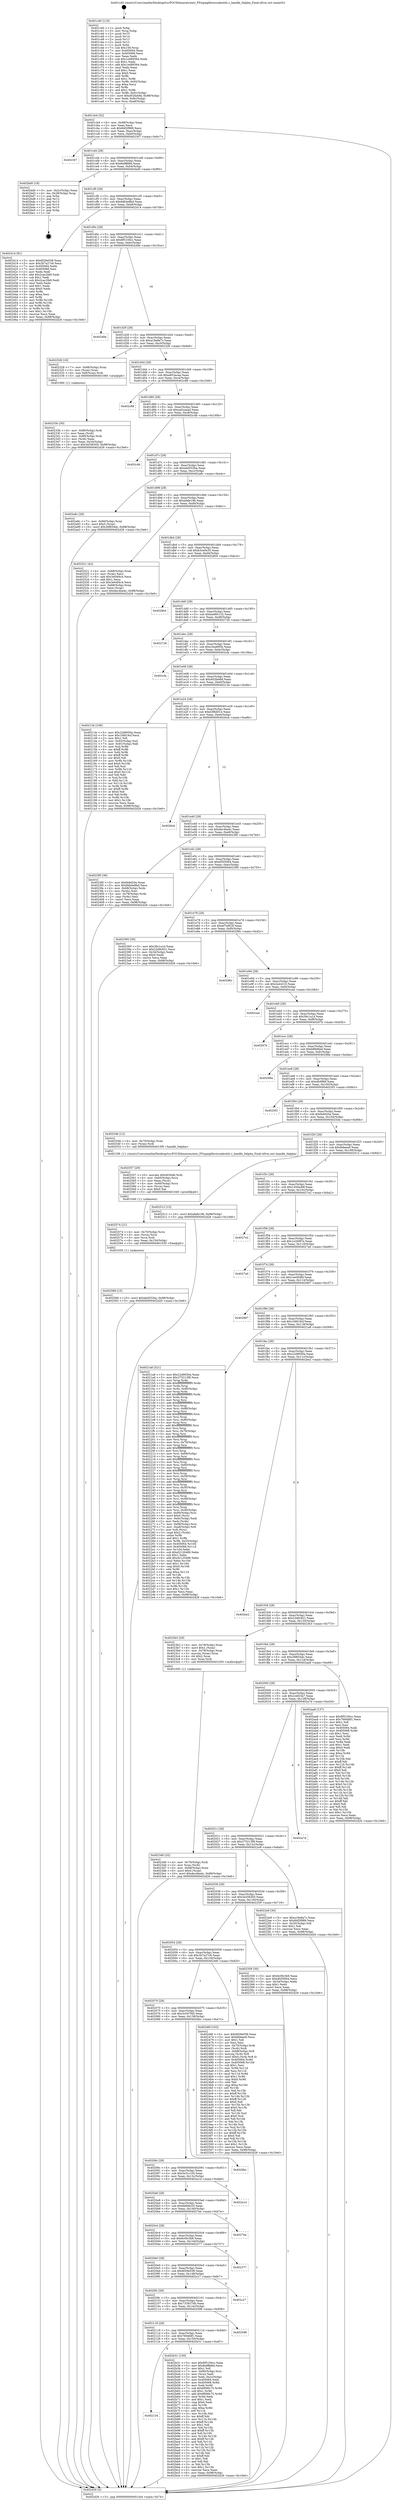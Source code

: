 digraph "0x401c40" {
  label = "0x401c40 (/mnt/c/Users/mathe/Desktop/tcc/POCII/binaries/extr_FFmpeglibswscaleutils.c_handle_0alpha_Final-ollvm.out::main(0))"
  labelloc = "t"
  node[shape=record]

  Entry [label="",width=0.3,height=0.3,shape=circle,fillcolor=black,style=filled]
  "0x401cb4" [label="{
     0x401cb4 [32]\l
     | [instrs]\l
     &nbsp;&nbsp;0x401cb4 \<+6\>: mov -0x98(%rbp),%eax\l
     &nbsp;&nbsp;0x401cba \<+2\>: mov %eax,%ecx\l
     &nbsp;&nbsp;0x401cbc \<+6\>: sub $0x84f2f989,%ecx\l
     &nbsp;&nbsp;0x401cc2 \<+6\>: mov %eax,-0xac(%rbp)\l
     &nbsp;&nbsp;0x401cc8 \<+6\>: mov %ecx,-0xb0(%rbp)\l
     &nbsp;&nbsp;0x401cce \<+6\>: je 0000000000402307 \<main+0x6c7\>\l
  }"]
  "0x402307" [label="{
     0x402307\l
  }", style=dashed]
  "0x401cd4" [label="{
     0x401cd4 [28]\l
     | [instrs]\l
     &nbsp;&nbsp;0x401cd4 \<+5\>: jmp 0000000000401cd9 \<main+0x99\>\l
     &nbsp;&nbsp;0x401cd9 \<+6\>: mov -0xac(%rbp),%eax\l
     &nbsp;&nbsp;0x401cdf \<+5\>: sub $0x8a9ffd8d,%eax\l
     &nbsp;&nbsp;0x401ce4 \<+6\>: mov %eax,-0xb4(%rbp)\l
     &nbsp;&nbsp;0x401cea \<+6\>: je 0000000000402bd0 \<main+0xf90\>\l
  }"]
  Exit [label="",width=0.3,height=0.3,shape=circle,fillcolor=black,style=filled,peripheries=2]
  "0x402bd0" [label="{
     0x402bd0 [18]\l
     | [instrs]\l
     &nbsp;&nbsp;0x402bd0 \<+3\>: mov -0x2c(%rbp),%eax\l
     &nbsp;&nbsp;0x402bd3 \<+4\>: lea -0x28(%rbp),%rsp\l
     &nbsp;&nbsp;0x402bd7 \<+1\>: pop %rbx\l
     &nbsp;&nbsp;0x402bd8 \<+2\>: pop %r12\l
     &nbsp;&nbsp;0x402bda \<+2\>: pop %r13\l
     &nbsp;&nbsp;0x402bdc \<+2\>: pop %r14\l
     &nbsp;&nbsp;0x402bde \<+2\>: pop %r15\l
     &nbsp;&nbsp;0x402be0 \<+1\>: pop %rbp\l
     &nbsp;&nbsp;0x402be1 \<+1\>: ret\l
  }"]
  "0x401cf0" [label="{
     0x401cf0 [28]\l
     | [instrs]\l
     &nbsp;&nbsp;0x401cf0 \<+5\>: jmp 0000000000401cf5 \<main+0xb5\>\l
     &nbsp;&nbsp;0x401cf5 \<+6\>: mov -0xac(%rbp),%eax\l
     &nbsp;&nbsp;0x401cfb \<+5\>: sub $0x8db4e8bd,%eax\l
     &nbsp;&nbsp;0x401d00 \<+6\>: mov %eax,-0xb8(%rbp)\l
     &nbsp;&nbsp;0x401d06 \<+6\>: je 0000000000402414 \<main+0x7d4\>\l
  }"]
  "0x402134" [label="{
     0x402134\l
  }", style=dashed]
  "0x402414" [label="{
     0x402414 [91]\l
     | [instrs]\l
     &nbsp;&nbsp;0x402414 \<+5\>: mov $0x6f29e038,%eax\l
     &nbsp;&nbsp;0x402419 \<+5\>: mov $0x3b7a27c6,%ecx\l
     &nbsp;&nbsp;0x40241e \<+7\>: mov 0x405064,%edx\l
     &nbsp;&nbsp;0x402425 \<+7\>: mov 0x405068,%esi\l
     &nbsp;&nbsp;0x40242c \<+2\>: mov %edx,%edi\l
     &nbsp;&nbsp;0x40242e \<+6\>: add $0x2cac2fe9,%edi\l
     &nbsp;&nbsp;0x402434 \<+3\>: sub $0x1,%edi\l
     &nbsp;&nbsp;0x402437 \<+6\>: sub $0x2cac2fe9,%edi\l
     &nbsp;&nbsp;0x40243d \<+3\>: imul %edi,%edx\l
     &nbsp;&nbsp;0x402440 \<+3\>: and $0x1,%edx\l
     &nbsp;&nbsp;0x402443 \<+3\>: cmp $0x0,%edx\l
     &nbsp;&nbsp;0x402446 \<+4\>: sete %r8b\l
     &nbsp;&nbsp;0x40244a \<+3\>: cmp $0xa,%esi\l
     &nbsp;&nbsp;0x40244d \<+4\>: setl %r9b\l
     &nbsp;&nbsp;0x402451 \<+3\>: mov %r8b,%r10b\l
     &nbsp;&nbsp;0x402454 \<+3\>: and %r9b,%r10b\l
     &nbsp;&nbsp;0x402457 \<+3\>: xor %r9b,%r8b\l
     &nbsp;&nbsp;0x40245a \<+3\>: or %r8b,%r10b\l
     &nbsp;&nbsp;0x40245d \<+4\>: test $0x1,%r10b\l
     &nbsp;&nbsp;0x402461 \<+3\>: cmovne %ecx,%eax\l
     &nbsp;&nbsp;0x402464 \<+6\>: mov %eax,-0x98(%rbp)\l
     &nbsp;&nbsp;0x40246a \<+5\>: jmp 0000000000402d26 \<main+0x10e6\>\l
  }"]
  "0x401d0c" [label="{
     0x401d0c [28]\l
     | [instrs]\l
     &nbsp;&nbsp;0x401d0c \<+5\>: jmp 0000000000401d11 \<main+0xd1\>\l
     &nbsp;&nbsp;0x401d11 \<+6\>: mov -0xac(%rbp),%eax\l
     &nbsp;&nbsp;0x401d17 \<+5\>: sub $0x8f5100cc,%eax\l
     &nbsp;&nbsp;0x401d1c \<+6\>: mov %eax,-0xbc(%rbp)\l
     &nbsp;&nbsp;0x401d22 \<+6\>: je 0000000000402d0e \<main+0x10ce\>\l
  }"]
  "0x402b31" [label="{
     0x402b31 [159]\l
     | [instrs]\l
     &nbsp;&nbsp;0x402b31 \<+5\>: mov $0x8f5100cc,%eax\l
     &nbsp;&nbsp;0x402b36 \<+5\>: mov $0x8a9ffd8d,%ecx\l
     &nbsp;&nbsp;0x402b3b \<+2\>: mov $0x1,%dl\l
     &nbsp;&nbsp;0x402b3d \<+7\>: mov -0x90(%rbp),%rsi\l
     &nbsp;&nbsp;0x402b44 \<+2\>: mov (%rsi),%edi\l
     &nbsp;&nbsp;0x402b46 \<+3\>: mov %edi,-0x2c(%rbp)\l
     &nbsp;&nbsp;0x402b49 \<+7\>: mov 0x405064,%edi\l
     &nbsp;&nbsp;0x402b50 \<+8\>: mov 0x405068,%r8d\l
     &nbsp;&nbsp;0x402b58 \<+3\>: mov %edi,%r9d\l
     &nbsp;&nbsp;0x402b5b \<+7\>: sub $0x6f06fc75,%r9d\l
     &nbsp;&nbsp;0x402b62 \<+4\>: sub $0x1,%r9d\l
     &nbsp;&nbsp;0x402b66 \<+7\>: add $0x6f06fc75,%r9d\l
     &nbsp;&nbsp;0x402b6d \<+4\>: imul %r9d,%edi\l
     &nbsp;&nbsp;0x402b71 \<+3\>: and $0x1,%edi\l
     &nbsp;&nbsp;0x402b74 \<+3\>: cmp $0x0,%edi\l
     &nbsp;&nbsp;0x402b77 \<+4\>: sete %r10b\l
     &nbsp;&nbsp;0x402b7b \<+4\>: cmp $0xa,%r8d\l
     &nbsp;&nbsp;0x402b7f \<+4\>: setl %r11b\l
     &nbsp;&nbsp;0x402b83 \<+3\>: mov %r10b,%bl\l
     &nbsp;&nbsp;0x402b86 \<+3\>: xor $0xff,%bl\l
     &nbsp;&nbsp;0x402b89 \<+3\>: mov %r11b,%r14b\l
     &nbsp;&nbsp;0x402b8c \<+4\>: xor $0xff,%r14b\l
     &nbsp;&nbsp;0x402b90 \<+3\>: xor $0x1,%dl\l
     &nbsp;&nbsp;0x402b93 \<+3\>: mov %bl,%r15b\l
     &nbsp;&nbsp;0x402b96 \<+4\>: and $0xff,%r15b\l
     &nbsp;&nbsp;0x402b9a \<+3\>: and %dl,%r10b\l
     &nbsp;&nbsp;0x402b9d \<+3\>: mov %r14b,%r12b\l
     &nbsp;&nbsp;0x402ba0 \<+4\>: and $0xff,%r12b\l
     &nbsp;&nbsp;0x402ba4 \<+3\>: and %dl,%r11b\l
     &nbsp;&nbsp;0x402ba7 \<+3\>: or %r10b,%r15b\l
     &nbsp;&nbsp;0x402baa \<+3\>: or %r11b,%r12b\l
     &nbsp;&nbsp;0x402bad \<+3\>: xor %r12b,%r15b\l
     &nbsp;&nbsp;0x402bb0 \<+3\>: or %r14b,%bl\l
     &nbsp;&nbsp;0x402bb3 \<+3\>: xor $0xff,%bl\l
     &nbsp;&nbsp;0x402bb6 \<+3\>: or $0x1,%dl\l
     &nbsp;&nbsp;0x402bb9 \<+2\>: and %dl,%bl\l
     &nbsp;&nbsp;0x402bbb \<+3\>: or %bl,%r15b\l
     &nbsp;&nbsp;0x402bbe \<+4\>: test $0x1,%r15b\l
     &nbsp;&nbsp;0x402bc2 \<+3\>: cmovne %ecx,%eax\l
     &nbsp;&nbsp;0x402bc5 \<+6\>: mov %eax,-0x98(%rbp)\l
     &nbsp;&nbsp;0x402bcb \<+5\>: jmp 0000000000402d26 \<main+0x10e6\>\l
  }"]
  "0x402d0e" [label="{
     0x402d0e\l
  }", style=dashed]
  "0x401d28" [label="{
     0x401d28 [28]\l
     | [instrs]\l
     &nbsp;&nbsp;0x401d28 \<+5\>: jmp 0000000000401d2d \<main+0xed\>\l
     &nbsp;&nbsp;0x401d2d \<+6\>: mov -0xac(%rbp),%eax\l
     &nbsp;&nbsp;0x401d33 \<+5\>: sub $0xa18e8a7c,%eax\l
     &nbsp;&nbsp;0x401d38 \<+6\>: mov %eax,-0xc0(%rbp)\l
     &nbsp;&nbsp;0x401d3e \<+6\>: je 0000000000402328 \<main+0x6e8\>\l
  }"]
  "0x402118" [label="{
     0x402118 [28]\l
     | [instrs]\l
     &nbsp;&nbsp;0x402118 \<+5\>: jmp 000000000040211d \<main+0x4dd\>\l
     &nbsp;&nbsp;0x40211d \<+6\>: mov -0xac(%rbp),%eax\l
     &nbsp;&nbsp;0x402123 \<+5\>: sub $0x7694fdf1,%eax\l
     &nbsp;&nbsp;0x402128 \<+6\>: mov %eax,-0x150(%rbp)\l
     &nbsp;&nbsp;0x40212e \<+6\>: je 0000000000402b31 \<main+0xef1\>\l
  }"]
  "0x402328" [label="{
     0x402328 [19]\l
     | [instrs]\l
     &nbsp;&nbsp;0x402328 \<+7\>: mov -0x88(%rbp),%rax\l
     &nbsp;&nbsp;0x40232f \<+3\>: mov (%rax),%rax\l
     &nbsp;&nbsp;0x402332 \<+4\>: mov 0x8(%rax),%rdi\l
     &nbsp;&nbsp;0x402336 \<+5\>: call 0000000000401060 \<atoi@plt\>\l
     | [calls]\l
     &nbsp;&nbsp;0x401060 \{1\} (unknown)\l
  }"]
  "0x401d44" [label="{
     0x401d44 [28]\l
     | [instrs]\l
     &nbsp;&nbsp;0x401d44 \<+5\>: jmp 0000000000401d49 \<main+0x109\>\l
     &nbsp;&nbsp;0x401d49 \<+6\>: mov -0xac(%rbp),%eax\l
     &nbsp;&nbsp;0x401d4f \<+5\>: sub $0xa853acaa,%eax\l
     &nbsp;&nbsp;0x401d54 \<+6\>: mov %eax,-0xc4(%rbp)\l
     &nbsp;&nbsp;0x401d5a \<+6\>: je 0000000000402c88 \<main+0x1048\>\l
  }"]
  "0x402598" [label="{
     0x402598\l
  }", style=dashed]
  "0x402c88" [label="{
     0x402c88\l
  }", style=dashed]
  "0x401d60" [label="{
     0x401d60 [28]\l
     | [instrs]\l
     &nbsp;&nbsp;0x401d60 \<+5\>: jmp 0000000000401d65 \<main+0x125\>\l
     &nbsp;&nbsp;0x401d65 \<+6\>: mov -0xac(%rbp),%eax\l
     &nbsp;&nbsp;0x401d6b \<+5\>: sub $0xaa5caaad,%eax\l
     &nbsp;&nbsp;0x401d70 \<+6\>: mov %eax,-0xc8(%rbp)\l
     &nbsp;&nbsp;0x401d76 \<+6\>: je 0000000000402c4b \<main+0x100b\>\l
  }"]
  "0x4020fc" [label="{
     0x4020fc [28]\l
     | [instrs]\l
     &nbsp;&nbsp;0x4020fc \<+5\>: jmp 0000000000402101 \<main+0x4c1\>\l
     &nbsp;&nbsp;0x402101 \<+6\>: mov -0xac(%rbp),%eax\l
     &nbsp;&nbsp;0x402107 \<+5\>: sub $0x733837db,%eax\l
     &nbsp;&nbsp;0x40210c \<+6\>: mov %eax,-0x14c(%rbp)\l
     &nbsp;&nbsp;0x402112 \<+6\>: je 0000000000402598 \<main+0x958\>\l
  }"]
  "0x402c4b" [label="{
     0x402c4b\l
  }", style=dashed]
  "0x401d7c" [label="{
     0x401d7c [28]\l
     | [instrs]\l
     &nbsp;&nbsp;0x401d7c \<+5\>: jmp 0000000000401d81 \<main+0x141\>\l
     &nbsp;&nbsp;0x401d81 \<+6\>: mov -0xac(%rbp),%eax\l
     &nbsp;&nbsp;0x401d87 \<+5\>: sub $0xabd552ba,%eax\l
     &nbsp;&nbsp;0x401d8c \<+6\>: mov %eax,-0xcc(%rbp)\l
     &nbsp;&nbsp;0x401d92 \<+6\>: je 0000000000402a8c \<main+0xe4c\>\l
  }"]
  "0x402c27" [label="{
     0x402c27\l
  }", style=dashed]
  "0x402a8c" [label="{
     0x402a8c [28]\l
     | [instrs]\l
     &nbsp;&nbsp;0x402a8c \<+7\>: mov -0x90(%rbp),%rax\l
     &nbsp;&nbsp;0x402a93 \<+6\>: movl $0x0,(%rax)\l
     &nbsp;&nbsp;0x402a99 \<+10\>: movl $0x28f654dc,-0x98(%rbp)\l
     &nbsp;&nbsp;0x402aa3 \<+5\>: jmp 0000000000402d26 \<main+0x10e6\>\l
  }"]
  "0x401d98" [label="{
     0x401d98 [28]\l
     | [instrs]\l
     &nbsp;&nbsp;0x401d98 \<+5\>: jmp 0000000000401d9d \<main+0x15d\>\l
     &nbsp;&nbsp;0x401d9d \<+6\>: mov -0xac(%rbp),%eax\l
     &nbsp;&nbsp;0x401da3 \<+5\>: sub $0xafafe196,%eax\l
     &nbsp;&nbsp;0x401da8 \<+6\>: mov %eax,-0xd0(%rbp)\l
     &nbsp;&nbsp;0x401dae \<+6\>: je 0000000000402521 \<main+0x8e1\>\l
  }"]
  "0x4020e0" [label="{
     0x4020e0 [28]\l
     | [instrs]\l
     &nbsp;&nbsp;0x4020e0 \<+5\>: jmp 00000000004020e5 \<main+0x4a5\>\l
     &nbsp;&nbsp;0x4020e5 \<+6\>: mov -0xac(%rbp),%eax\l
     &nbsp;&nbsp;0x4020eb \<+5\>: sub $0x6f29e038,%eax\l
     &nbsp;&nbsp;0x4020f0 \<+6\>: mov %eax,-0x148(%rbp)\l
     &nbsp;&nbsp;0x4020f6 \<+6\>: je 0000000000402c27 \<main+0xfe7\>\l
  }"]
  "0x402521" [label="{
     0x402521 [42]\l
     | [instrs]\l
     &nbsp;&nbsp;0x402521 \<+4\>: mov -0x68(%rbp),%rax\l
     &nbsp;&nbsp;0x402525 \<+2\>: mov (%rax),%ecx\l
     &nbsp;&nbsp;0x402527 \<+6\>: add $0x3e04f4c4,%ecx\l
     &nbsp;&nbsp;0x40252d \<+3\>: add $0x1,%ecx\l
     &nbsp;&nbsp;0x402530 \<+6\>: sub $0x3e04f4c4,%ecx\l
     &nbsp;&nbsp;0x402536 \<+4\>: mov -0x68(%rbp),%rax\l
     &nbsp;&nbsp;0x40253a \<+2\>: mov %ecx,(%rax)\l
     &nbsp;&nbsp;0x40253c \<+10\>: movl $0xdec4ba4c,-0x98(%rbp)\l
     &nbsp;&nbsp;0x402546 \<+5\>: jmp 0000000000402d26 \<main+0x10e6\>\l
  }"]
  "0x401db4" [label="{
     0x401db4 [28]\l
     | [instrs]\l
     &nbsp;&nbsp;0x401db4 \<+5\>: jmp 0000000000401db9 \<main+0x179\>\l
     &nbsp;&nbsp;0x401db9 \<+6\>: mov -0xac(%rbp),%eax\l
     &nbsp;&nbsp;0x401dbf \<+5\>: sub $0xb3ce0e35,%eax\l
     &nbsp;&nbsp;0x401dc4 \<+6\>: mov %eax,-0xd4(%rbp)\l
     &nbsp;&nbsp;0x401dca \<+6\>: je 0000000000402804 \<main+0xbc4\>\l
  }"]
  "0x402377" [label="{
     0x402377\l
  }", style=dashed]
  "0x402804" [label="{
     0x402804\l
  }", style=dashed]
  "0x401dd0" [label="{
     0x401dd0 [28]\l
     | [instrs]\l
     &nbsp;&nbsp;0x401dd0 \<+5\>: jmp 0000000000401dd5 \<main+0x195\>\l
     &nbsp;&nbsp;0x401dd5 \<+6\>: mov -0xac(%rbp),%eax\l
     &nbsp;&nbsp;0x401ddb \<+5\>: sub $0xba985132,%eax\l
     &nbsp;&nbsp;0x401de0 \<+6\>: mov %eax,-0xd8(%rbp)\l
     &nbsp;&nbsp;0x401de6 \<+6\>: je 0000000000402726 \<main+0xae6\>\l
  }"]
  "0x4020c4" [label="{
     0x4020c4 [28]\l
     | [instrs]\l
     &nbsp;&nbsp;0x4020c4 \<+5\>: jmp 00000000004020c9 \<main+0x489\>\l
     &nbsp;&nbsp;0x4020c9 \<+6\>: mov -0xac(%rbp),%eax\l
     &nbsp;&nbsp;0x4020cf \<+5\>: sub $0x6c0fc3b9,%eax\l
     &nbsp;&nbsp;0x4020d4 \<+6\>: mov %eax,-0x144(%rbp)\l
     &nbsp;&nbsp;0x4020da \<+6\>: je 0000000000402377 \<main+0x737\>\l
  }"]
  "0x402726" [label="{
     0x402726\l
  }", style=dashed]
  "0x401dec" [label="{
     0x401dec [28]\l
     | [instrs]\l
     &nbsp;&nbsp;0x401dec \<+5\>: jmp 0000000000401df1 \<main+0x1b1\>\l
     &nbsp;&nbsp;0x401df1 \<+6\>: mov -0xac(%rbp),%eax\l
     &nbsp;&nbsp;0x401df7 \<+5\>: sub $0xc5ea895b,%eax\l
     &nbsp;&nbsp;0x401dfc \<+6\>: mov %eax,-0xdc(%rbp)\l
     &nbsp;&nbsp;0x401e02 \<+6\>: je 0000000000402cfa \<main+0x10ba\>\l
  }"]
  "0x4027be" [label="{
     0x4027be\l
  }", style=dashed]
  "0x402cfa" [label="{
     0x402cfa\l
  }", style=dashed]
  "0x401e08" [label="{
     0x401e08 [28]\l
     | [instrs]\l
     &nbsp;&nbsp;0x401e08 \<+5\>: jmp 0000000000401e0d \<main+0x1cd\>\l
     &nbsp;&nbsp;0x401e0d \<+6\>: mov -0xac(%rbp),%eax\l
     &nbsp;&nbsp;0x401e13 \<+5\>: sub $0xd02fa49d,%eax\l
     &nbsp;&nbsp;0x401e18 \<+6\>: mov %eax,-0xe0(%rbp)\l
     &nbsp;&nbsp;0x401e1e \<+6\>: je 000000000040213e \<main+0x4fe\>\l
  }"]
  "0x4020a8" [label="{
     0x4020a8 [28]\l
     | [instrs]\l
     &nbsp;&nbsp;0x4020a8 \<+5\>: jmp 00000000004020ad \<main+0x46d\>\l
     &nbsp;&nbsp;0x4020ad \<+6\>: mov -0xac(%rbp),%eax\l
     &nbsp;&nbsp;0x4020b3 \<+5\>: sub $0x6bfb8c25,%eax\l
     &nbsp;&nbsp;0x4020b8 \<+6\>: mov %eax,-0x140(%rbp)\l
     &nbsp;&nbsp;0x4020be \<+6\>: je 00000000004027be \<main+0xb7e\>\l
  }"]
  "0x40213e" [label="{
     0x40213e [106]\l
     | [instrs]\l
     &nbsp;&nbsp;0x40213e \<+5\>: mov $0x22d9050a,%eax\l
     &nbsp;&nbsp;0x402143 \<+5\>: mov $0x1f4819cf,%ecx\l
     &nbsp;&nbsp;0x402148 \<+2\>: mov $0x1,%dl\l
     &nbsp;&nbsp;0x40214a \<+7\>: mov -0x92(%rbp),%sil\l
     &nbsp;&nbsp;0x402151 \<+7\>: mov -0x91(%rbp),%dil\l
     &nbsp;&nbsp;0x402158 \<+3\>: mov %sil,%r8b\l
     &nbsp;&nbsp;0x40215b \<+4\>: xor $0xff,%r8b\l
     &nbsp;&nbsp;0x40215f \<+3\>: mov %dil,%r9b\l
     &nbsp;&nbsp;0x402162 \<+4\>: xor $0xff,%r9b\l
     &nbsp;&nbsp;0x402166 \<+3\>: xor $0x0,%dl\l
     &nbsp;&nbsp;0x402169 \<+3\>: mov %r8b,%r10b\l
     &nbsp;&nbsp;0x40216c \<+4\>: and $0x0,%r10b\l
     &nbsp;&nbsp;0x402170 \<+3\>: and %dl,%sil\l
     &nbsp;&nbsp;0x402173 \<+3\>: mov %r9b,%r11b\l
     &nbsp;&nbsp;0x402176 \<+4\>: and $0x0,%r11b\l
     &nbsp;&nbsp;0x40217a \<+3\>: and %dl,%dil\l
     &nbsp;&nbsp;0x40217d \<+3\>: or %sil,%r10b\l
     &nbsp;&nbsp;0x402180 \<+3\>: or %dil,%r11b\l
     &nbsp;&nbsp;0x402183 \<+3\>: xor %r11b,%r10b\l
     &nbsp;&nbsp;0x402186 \<+3\>: or %r9b,%r8b\l
     &nbsp;&nbsp;0x402189 \<+4\>: xor $0xff,%r8b\l
     &nbsp;&nbsp;0x40218d \<+3\>: or $0x0,%dl\l
     &nbsp;&nbsp;0x402190 \<+3\>: and %dl,%r8b\l
     &nbsp;&nbsp;0x402193 \<+3\>: or %r8b,%r10b\l
     &nbsp;&nbsp;0x402196 \<+4\>: test $0x1,%r10b\l
     &nbsp;&nbsp;0x40219a \<+3\>: cmovne %ecx,%eax\l
     &nbsp;&nbsp;0x40219d \<+6\>: mov %eax,-0x98(%rbp)\l
     &nbsp;&nbsp;0x4021a3 \<+5\>: jmp 0000000000402d26 \<main+0x10e6\>\l
  }"]
  "0x401e24" [label="{
     0x401e24 [28]\l
     | [instrs]\l
     &nbsp;&nbsp;0x401e24 \<+5\>: jmp 0000000000401e29 \<main+0x1e9\>\l
     &nbsp;&nbsp;0x401e29 \<+6\>: mov -0xac(%rbp),%eax\l
     &nbsp;&nbsp;0x401e2f \<+5\>: sub $0xd3fbd014,%eax\l
     &nbsp;&nbsp;0x401e34 \<+6\>: mov %eax,-0xe4(%rbp)\l
     &nbsp;&nbsp;0x401e3a \<+6\>: je 00000000004026cb \<main+0xa8b\>\l
  }"]
  "0x402d26" [label="{
     0x402d26 [5]\l
     | [instrs]\l
     &nbsp;&nbsp;0x402d26 \<+5\>: jmp 0000000000401cb4 \<main+0x74\>\l
  }"]
  "0x401c40" [label="{
     0x401c40 [116]\l
     | [instrs]\l
     &nbsp;&nbsp;0x401c40 \<+1\>: push %rbp\l
     &nbsp;&nbsp;0x401c41 \<+3\>: mov %rsp,%rbp\l
     &nbsp;&nbsp;0x401c44 \<+2\>: push %r15\l
     &nbsp;&nbsp;0x401c46 \<+2\>: push %r14\l
     &nbsp;&nbsp;0x401c48 \<+2\>: push %r13\l
     &nbsp;&nbsp;0x401c4a \<+2\>: push %r12\l
     &nbsp;&nbsp;0x401c4c \<+1\>: push %rbx\l
     &nbsp;&nbsp;0x401c4d \<+7\>: sub $0x158,%rsp\l
     &nbsp;&nbsp;0x401c54 \<+7\>: mov 0x405064,%eax\l
     &nbsp;&nbsp;0x401c5b \<+7\>: mov 0x405068,%ecx\l
     &nbsp;&nbsp;0x401c62 \<+2\>: mov %eax,%edx\l
     &nbsp;&nbsp;0x401c64 \<+6\>: sub $0x1e489364,%edx\l
     &nbsp;&nbsp;0x401c6a \<+3\>: sub $0x1,%edx\l
     &nbsp;&nbsp;0x401c6d \<+6\>: add $0x1e489364,%edx\l
     &nbsp;&nbsp;0x401c73 \<+3\>: imul %edx,%eax\l
     &nbsp;&nbsp;0x401c76 \<+3\>: and $0x1,%eax\l
     &nbsp;&nbsp;0x401c79 \<+3\>: cmp $0x0,%eax\l
     &nbsp;&nbsp;0x401c7c \<+4\>: sete %r8b\l
     &nbsp;&nbsp;0x401c80 \<+4\>: and $0x1,%r8b\l
     &nbsp;&nbsp;0x401c84 \<+7\>: mov %r8b,-0x92(%rbp)\l
     &nbsp;&nbsp;0x401c8b \<+3\>: cmp $0xa,%ecx\l
     &nbsp;&nbsp;0x401c8e \<+4\>: setl %r8b\l
     &nbsp;&nbsp;0x401c92 \<+4\>: and $0x1,%r8b\l
     &nbsp;&nbsp;0x401c96 \<+7\>: mov %r8b,-0x91(%rbp)\l
     &nbsp;&nbsp;0x401c9d \<+10\>: movl $0xd02fa49d,-0x98(%rbp)\l
     &nbsp;&nbsp;0x401ca7 \<+6\>: mov %edi,-0x9c(%rbp)\l
     &nbsp;&nbsp;0x401cad \<+7\>: mov %rsi,-0xa8(%rbp)\l
  }"]
  "0x402a1d" [label="{
     0x402a1d\l
  }", style=dashed]
  "0x4026cb" [label="{
     0x4026cb\l
  }", style=dashed]
  "0x401e40" [label="{
     0x401e40 [28]\l
     | [instrs]\l
     &nbsp;&nbsp;0x401e40 \<+5\>: jmp 0000000000401e45 \<main+0x205\>\l
     &nbsp;&nbsp;0x401e45 \<+6\>: mov -0xac(%rbp),%eax\l
     &nbsp;&nbsp;0x401e4b \<+5\>: sub $0xdec4ba4c,%eax\l
     &nbsp;&nbsp;0x401e50 \<+6\>: mov %eax,-0xe8(%rbp)\l
     &nbsp;&nbsp;0x401e56 \<+6\>: je 00000000004023f0 \<main+0x7b0\>\l
  }"]
  "0x40208c" [label="{
     0x40208c [28]\l
     | [instrs]\l
     &nbsp;&nbsp;0x40208c \<+5\>: jmp 0000000000402091 \<main+0x451\>\l
     &nbsp;&nbsp;0x402091 \<+6\>: mov -0xac(%rbp),%eax\l
     &nbsp;&nbsp;0x402097 \<+5\>: sub $0x5e31c1f4,%eax\l
     &nbsp;&nbsp;0x40209c \<+6\>: mov %eax,-0x13c(%rbp)\l
     &nbsp;&nbsp;0x4020a2 \<+6\>: je 0000000000402a1d \<main+0xddd\>\l
  }"]
  "0x4023f0" [label="{
     0x4023f0 [36]\l
     | [instrs]\l
     &nbsp;&nbsp;0x4023f0 \<+5\>: mov $0xfa9d20e,%eax\l
     &nbsp;&nbsp;0x4023f5 \<+5\>: mov $0x8db4e8bd,%ecx\l
     &nbsp;&nbsp;0x4023fa \<+4\>: mov -0x68(%rbp),%rdx\l
     &nbsp;&nbsp;0x4023fe \<+2\>: mov (%rdx),%esi\l
     &nbsp;&nbsp;0x402400 \<+4\>: mov -0x78(%rbp),%rdx\l
     &nbsp;&nbsp;0x402404 \<+2\>: cmp (%rdx),%esi\l
     &nbsp;&nbsp;0x402406 \<+3\>: cmovl %ecx,%eax\l
     &nbsp;&nbsp;0x402409 \<+6\>: mov %eax,-0x98(%rbp)\l
     &nbsp;&nbsp;0x40240f \<+5\>: jmp 0000000000402d26 \<main+0x10e6\>\l
  }"]
  "0x401e5c" [label="{
     0x401e5c [28]\l
     | [instrs]\l
     &nbsp;&nbsp;0x401e5c \<+5\>: jmp 0000000000401e61 \<main+0x221\>\l
     &nbsp;&nbsp;0x401e61 \<+6\>: mov -0xac(%rbp),%eax\l
     &nbsp;&nbsp;0x401e67 \<+5\>: sub $0xdf2f3064,%eax\l
     &nbsp;&nbsp;0x401e6c \<+6\>: mov %eax,-0xec(%rbp)\l
     &nbsp;&nbsp;0x401e72 \<+6\>: je 0000000000402395 \<main+0x755\>\l
  }"]
  "0x4026bc" [label="{
     0x4026bc\l
  }", style=dashed]
  "0x402395" [label="{
     0x402395 [30]\l
     | [instrs]\l
     &nbsp;&nbsp;0x402395 \<+5\>: mov $0x39c1a1d,%eax\l
     &nbsp;&nbsp;0x40239a \<+5\>: mov $0x22d9c921,%ecx\l
     &nbsp;&nbsp;0x40239f \<+3\>: mov -0x34(%rbp),%edx\l
     &nbsp;&nbsp;0x4023a2 \<+3\>: cmp $0x0,%edx\l
     &nbsp;&nbsp;0x4023a5 \<+3\>: cmove %ecx,%eax\l
     &nbsp;&nbsp;0x4023a8 \<+6\>: mov %eax,-0x98(%rbp)\l
     &nbsp;&nbsp;0x4023ae \<+5\>: jmp 0000000000402d26 \<main+0x10e6\>\l
  }"]
  "0x401e78" [label="{
     0x401e78 [28]\l
     | [instrs]\l
     &nbsp;&nbsp;0x401e78 \<+5\>: jmp 0000000000401e7d \<main+0x23d\>\l
     &nbsp;&nbsp;0x401e7d \<+6\>: mov -0xac(%rbp),%eax\l
     &nbsp;&nbsp;0x401e83 \<+5\>: sub $0xef7a9f18,%eax\l
     &nbsp;&nbsp;0x401e88 \<+6\>: mov %eax,-0xf0(%rbp)\l
     &nbsp;&nbsp;0x401e8e \<+6\>: je 000000000040296c \<main+0xd2c\>\l
  }"]
  "0x402589" [label="{
     0x402589 [15]\l
     | [instrs]\l
     &nbsp;&nbsp;0x402589 \<+10\>: movl $0xabd552ba,-0x98(%rbp)\l
     &nbsp;&nbsp;0x402593 \<+5\>: jmp 0000000000402d26 \<main+0x10e6\>\l
  }"]
  "0x40296c" [label="{
     0x40296c\l
  }", style=dashed]
  "0x401e94" [label="{
     0x401e94 [28]\l
     | [instrs]\l
     &nbsp;&nbsp;0x401e94 \<+5\>: jmp 0000000000401e99 \<main+0x259\>\l
     &nbsp;&nbsp;0x401e99 \<+6\>: mov -0xac(%rbp),%eax\l
     &nbsp;&nbsp;0x401e9f \<+5\>: sub $0x2e44310,%eax\l
     &nbsp;&nbsp;0x401ea4 \<+6\>: mov %eax,-0xf4(%rbp)\l
     &nbsp;&nbsp;0x401eaa \<+6\>: je 0000000000402cad \<main+0x106d\>\l
  }"]
  "0x402574" [label="{
     0x402574 [21]\l
     | [instrs]\l
     &nbsp;&nbsp;0x402574 \<+4\>: mov -0x70(%rbp),%rcx\l
     &nbsp;&nbsp;0x402578 \<+3\>: mov (%rcx),%rcx\l
     &nbsp;&nbsp;0x40257b \<+3\>: mov %rcx,%rdi\l
     &nbsp;&nbsp;0x40257e \<+6\>: mov %eax,-0x154(%rbp)\l
     &nbsp;&nbsp;0x402584 \<+5\>: call 0000000000401030 \<free@plt\>\l
     | [calls]\l
     &nbsp;&nbsp;0x401030 \{1\} (unknown)\l
  }"]
  "0x402cad" [label="{
     0x402cad\l
  }", style=dashed]
  "0x401eb0" [label="{
     0x401eb0 [28]\l
     | [instrs]\l
     &nbsp;&nbsp;0x401eb0 \<+5\>: jmp 0000000000401eb5 \<main+0x275\>\l
     &nbsp;&nbsp;0x401eb5 \<+6\>: mov -0xac(%rbp),%eax\l
     &nbsp;&nbsp;0x401ebb \<+5\>: sub $0x39c1a1d,%eax\l
     &nbsp;&nbsp;0x401ec0 \<+6\>: mov %eax,-0xf8(%rbp)\l
     &nbsp;&nbsp;0x401ec6 \<+6\>: je 000000000040297b \<main+0xd3b\>\l
  }"]
  "0x402557" [label="{
     0x402557 [29]\l
     | [instrs]\l
     &nbsp;&nbsp;0x402557 \<+10\>: movabs $0x4030d6,%rdi\l
     &nbsp;&nbsp;0x402561 \<+4\>: mov -0x60(%rbp),%rcx\l
     &nbsp;&nbsp;0x402565 \<+2\>: mov %eax,(%rcx)\l
     &nbsp;&nbsp;0x402567 \<+4\>: mov -0x60(%rbp),%rcx\l
     &nbsp;&nbsp;0x40256b \<+2\>: mov (%rcx),%esi\l
     &nbsp;&nbsp;0x40256d \<+2\>: mov $0x0,%al\l
     &nbsp;&nbsp;0x40256f \<+5\>: call 0000000000401040 \<printf@plt\>\l
     | [calls]\l
     &nbsp;&nbsp;0x401040 \{1\} (unknown)\l
  }"]
  "0x40297b" [label="{
     0x40297b\l
  }", style=dashed]
  "0x401ecc" [label="{
     0x401ecc [28]\l
     | [instrs]\l
     &nbsp;&nbsp;0x401ecc \<+5\>: jmp 0000000000401ed1 \<main+0x291\>\l
     &nbsp;&nbsp;0x401ed1 \<+6\>: mov -0xac(%rbp),%eax\l
     &nbsp;&nbsp;0x401ed7 \<+5\>: sub $0xb88d6ed,%eax\l
     &nbsp;&nbsp;0x401edc \<+6\>: mov %eax,-0xfc(%rbp)\l
     &nbsp;&nbsp;0x401ee2 \<+6\>: je 000000000040298a \<main+0xd4a\>\l
  }"]
  "0x402070" [label="{
     0x402070 [28]\l
     | [instrs]\l
     &nbsp;&nbsp;0x402070 \<+5\>: jmp 0000000000402075 \<main+0x435\>\l
     &nbsp;&nbsp;0x402075 \<+6\>: mov -0xac(%rbp),%eax\l
     &nbsp;&nbsp;0x40207b \<+5\>: sub $0x3c047f45,%eax\l
     &nbsp;&nbsp;0x402080 \<+6\>: mov %eax,-0x138(%rbp)\l
     &nbsp;&nbsp;0x402086 \<+6\>: je 00000000004026bc \<main+0xa7c\>\l
  }"]
  "0x40298a" [label="{
     0x40298a\l
  }", style=dashed]
  "0x401ee8" [label="{
     0x401ee8 [28]\l
     | [instrs]\l
     &nbsp;&nbsp;0x401ee8 \<+5\>: jmp 0000000000401eed \<main+0x2ad\>\l
     &nbsp;&nbsp;0x401eed \<+6\>: mov -0xac(%rbp),%eax\l
     &nbsp;&nbsp;0x401ef3 \<+5\>: sub $0xdfc6f68,%eax\l
     &nbsp;&nbsp;0x401ef8 \<+6\>: mov %eax,-0x100(%rbp)\l
     &nbsp;&nbsp;0x401efe \<+6\>: je 00000000004025f3 \<main+0x9b3\>\l
  }"]
  "0x40246f" [label="{
     0x40246f [163]\l
     | [instrs]\l
     &nbsp;&nbsp;0x40246f \<+5\>: mov $0x6f29e038,%eax\l
     &nbsp;&nbsp;0x402474 \<+5\>: mov $0xfddeee9,%ecx\l
     &nbsp;&nbsp;0x402479 \<+2\>: mov $0x1,%dl\l
     &nbsp;&nbsp;0x40247b \<+2\>: xor %esi,%esi\l
     &nbsp;&nbsp;0x40247d \<+4\>: mov -0x70(%rbp),%rdi\l
     &nbsp;&nbsp;0x402481 \<+3\>: mov (%rdi),%rdi\l
     &nbsp;&nbsp;0x402484 \<+4\>: mov -0x68(%rbp),%r8\l
     &nbsp;&nbsp;0x402488 \<+3\>: movslq (%r8),%r8\l
     &nbsp;&nbsp;0x40248b \<+8\>: movl $0x0,(%rdi,%r8,4)\l
     &nbsp;&nbsp;0x402493 \<+8\>: mov 0x405064,%r9d\l
     &nbsp;&nbsp;0x40249b \<+8\>: mov 0x405068,%r10d\l
     &nbsp;&nbsp;0x4024a3 \<+3\>: sub $0x1,%esi\l
     &nbsp;&nbsp;0x4024a6 \<+3\>: mov %r9d,%r11d\l
     &nbsp;&nbsp;0x4024a9 \<+3\>: add %esi,%r11d\l
     &nbsp;&nbsp;0x4024ac \<+4\>: imul %r11d,%r9d\l
     &nbsp;&nbsp;0x4024b0 \<+4\>: and $0x1,%r9d\l
     &nbsp;&nbsp;0x4024b4 \<+4\>: cmp $0x0,%r9d\l
     &nbsp;&nbsp;0x4024b8 \<+3\>: sete %bl\l
     &nbsp;&nbsp;0x4024bb \<+4\>: cmp $0xa,%r10d\l
     &nbsp;&nbsp;0x4024bf \<+4\>: setl %r14b\l
     &nbsp;&nbsp;0x4024c3 \<+3\>: mov %bl,%r15b\l
     &nbsp;&nbsp;0x4024c6 \<+4\>: xor $0xff,%r15b\l
     &nbsp;&nbsp;0x4024ca \<+3\>: mov %r14b,%r12b\l
     &nbsp;&nbsp;0x4024cd \<+4\>: xor $0xff,%r12b\l
     &nbsp;&nbsp;0x4024d1 \<+3\>: xor $0x0,%dl\l
     &nbsp;&nbsp;0x4024d4 \<+3\>: mov %r15b,%r13b\l
     &nbsp;&nbsp;0x4024d7 \<+4\>: and $0x0,%r13b\l
     &nbsp;&nbsp;0x4024db \<+2\>: and %dl,%bl\l
     &nbsp;&nbsp;0x4024dd \<+3\>: mov %r12b,%sil\l
     &nbsp;&nbsp;0x4024e0 \<+4\>: and $0x0,%sil\l
     &nbsp;&nbsp;0x4024e4 \<+3\>: and %dl,%r14b\l
     &nbsp;&nbsp;0x4024e7 \<+3\>: or %bl,%r13b\l
     &nbsp;&nbsp;0x4024ea \<+3\>: or %r14b,%sil\l
     &nbsp;&nbsp;0x4024ed \<+3\>: xor %sil,%r13b\l
     &nbsp;&nbsp;0x4024f0 \<+3\>: or %r12b,%r15b\l
     &nbsp;&nbsp;0x4024f3 \<+4\>: xor $0xff,%r15b\l
     &nbsp;&nbsp;0x4024f7 \<+3\>: or $0x0,%dl\l
     &nbsp;&nbsp;0x4024fa \<+3\>: and %dl,%r15b\l
     &nbsp;&nbsp;0x4024fd \<+3\>: or %r15b,%r13b\l
     &nbsp;&nbsp;0x402500 \<+4\>: test $0x1,%r13b\l
     &nbsp;&nbsp;0x402504 \<+3\>: cmovne %ecx,%eax\l
     &nbsp;&nbsp;0x402507 \<+6\>: mov %eax,-0x98(%rbp)\l
     &nbsp;&nbsp;0x40250d \<+5\>: jmp 0000000000402d26 \<main+0x10e6\>\l
  }"]
  "0x4025f3" [label="{
     0x4025f3\l
  }", style=dashed]
  "0x401f04" [label="{
     0x401f04 [28]\l
     | [instrs]\l
     &nbsp;&nbsp;0x401f04 \<+5\>: jmp 0000000000401f09 \<main+0x2c9\>\l
     &nbsp;&nbsp;0x401f09 \<+6\>: mov -0xac(%rbp),%eax\l
     &nbsp;&nbsp;0x401f0f \<+5\>: sub $0xfa9d20e,%eax\l
     &nbsp;&nbsp;0x401f14 \<+6\>: mov %eax,-0x104(%rbp)\l
     &nbsp;&nbsp;0x401f1a \<+6\>: je 000000000040254b \<main+0x90b\>\l
  }"]
  "0x4023d0" [label="{
     0x4023d0 [32]\l
     | [instrs]\l
     &nbsp;&nbsp;0x4023d0 \<+4\>: mov -0x70(%rbp),%rdi\l
     &nbsp;&nbsp;0x4023d4 \<+3\>: mov %rax,(%rdi)\l
     &nbsp;&nbsp;0x4023d7 \<+4\>: mov -0x68(%rbp),%rax\l
     &nbsp;&nbsp;0x4023db \<+6\>: movl $0x0,(%rax)\l
     &nbsp;&nbsp;0x4023e1 \<+10\>: movl $0xdec4ba4c,-0x98(%rbp)\l
     &nbsp;&nbsp;0x4023eb \<+5\>: jmp 0000000000402d26 \<main+0x10e6\>\l
  }"]
  "0x40254b" [label="{
     0x40254b [12]\l
     | [instrs]\l
     &nbsp;&nbsp;0x40254b \<+4\>: mov -0x70(%rbp),%rax\l
     &nbsp;&nbsp;0x40254f \<+3\>: mov (%rax),%rdi\l
     &nbsp;&nbsp;0x402552 \<+5\>: call 00000000004015f0 \<handle_0alpha\>\l
     | [calls]\l
     &nbsp;&nbsp;0x4015f0 \{1\} (/mnt/c/Users/mathe/Desktop/tcc/POCII/binaries/extr_FFmpeglibswscaleutils.c_handle_0alpha_Final-ollvm.out::handle_0alpha)\l
  }"]
  "0x401f20" [label="{
     0x401f20 [28]\l
     | [instrs]\l
     &nbsp;&nbsp;0x401f20 \<+5\>: jmp 0000000000401f25 \<main+0x2e5\>\l
     &nbsp;&nbsp;0x401f25 \<+6\>: mov -0xac(%rbp),%eax\l
     &nbsp;&nbsp;0x401f2b \<+5\>: sub $0xfddeee9,%eax\l
     &nbsp;&nbsp;0x401f30 \<+6\>: mov %eax,-0x108(%rbp)\l
     &nbsp;&nbsp;0x401f36 \<+6\>: je 0000000000402512 \<main+0x8d2\>\l
  }"]
  "0x402054" [label="{
     0x402054 [28]\l
     | [instrs]\l
     &nbsp;&nbsp;0x402054 \<+5\>: jmp 0000000000402059 \<main+0x419\>\l
     &nbsp;&nbsp;0x402059 \<+6\>: mov -0xac(%rbp),%eax\l
     &nbsp;&nbsp;0x40205f \<+5\>: sub $0x3b7a27c6,%eax\l
     &nbsp;&nbsp;0x402064 \<+6\>: mov %eax,-0x134(%rbp)\l
     &nbsp;&nbsp;0x40206a \<+6\>: je 000000000040246f \<main+0x82f\>\l
  }"]
  "0x402512" [label="{
     0x402512 [15]\l
     | [instrs]\l
     &nbsp;&nbsp;0x402512 \<+10\>: movl $0xafafe196,-0x98(%rbp)\l
     &nbsp;&nbsp;0x40251c \<+5\>: jmp 0000000000402d26 \<main+0x10e6\>\l
  }"]
  "0x401f3c" [label="{
     0x401f3c [28]\l
     | [instrs]\l
     &nbsp;&nbsp;0x401f3c \<+5\>: jmp 0000000000401f41 \<main+0x301\>\l
     &nbsp;&nbsp;0x401f41 \<+6\>: mov -0xac(%rbp),%eax\l
     &nbsp;&nbsp;0x401f47 \<+5\>: sub $0x1450a49f,%eax\l
     &nbsp;&nbsp;0x401f4c \<+6\>: mov %eax,-0x10c(%rbp)\l
     &nbsp;&nbsp;0x401f52 \<+6\>: je 00000000004027e2 \<main+0xba2\>\l
  }"]
  "0x402359" [label="{
     0x402359 [30]\l
     | [instrs]\l
     &nbsp;&nbsp;0x402359 \<+5\>: mov $0x6c0fc3b9,%eax\l
     &nbsp;&nbsp;0x40235e \<+5\>: mov $0xdf2f3064,%ecx\l
     &nbsp;&nbsp;0x402363 \<+3\>: mov -0x34(%rbp),%edx\l
     &nbsp;&nbsp;0x402366 \<+3\>: cmp $0x1,%edx\l
     &nbsp;&nbsp;0x402369 \<+3\>: cmovl %ecx,%eax\l
     &nbsp;&nbsp;0x40236c \<+6\>: mov %eax,-0x98(%rbp)\l
     &nbsp;&nbsp;0x402372 \<+5\>: jmp 0000000000402d26 \<main+0x10e6\>\l
  }"]
  "0x4027e2" [label="{
     0x4027e2\l
  }", style=dashed]
  "0x401f58" [label="{
     0x401f58 [28]\l
     | [instrs]\l
     &nbsp;&nbsp;0x401f58 \<+5\>: jmp 0000000000401f5d \<main+0x31d\>\l
     &nbsp;&nbsp;0x401f5d \<+6\>: mov -0xac(%rbp),%eax\l
     &nbsp;&nbsp;0x401f63 \<+5\>: sub $0x1e2bf97e,%eax\l
     &nbsp;&nbsp;0x401f68 \<+6\>: mov %eax,-0x110(%rbp)\l
     &nbsp;&nbsp;0x401f6e \<+6\>: je 00000000004027a0 \<main+0xb60\>\l
  }"]
  "0x40233b" [label="{
     0x40233b [30]\l
     | [instrs]\l
     &nbsp;&nbsp;0x40233b \<+4\>: mov -0x80(%rbp),%rdi\l
     &nbsp;&nbsp;0x40233f \<+2\>: mov %eax,(%rdi)\l
     &nbsp;&nbsp;0x402341 \<+4\>: mov -0x80(%rbp),%rdi\l
     &nbsp;&nbsp;0x402345 \<+2\>: mov (%rdi),%eax\l
     &nbsp;&nbsp;0x402347 \<+3\>: mov %eax,-0x34(%rbp)\l
     &nbsp;&nbsp;0x40234a \<+10\>: movl $0x3a556305,-0x98(%rbp)\l
     &nbsp;&nbsp;0x402354 \<+5\>: jmp 0000000000402d26 \<main+0x10e6\>\l
  }"]
  "0x4027a0" [label="{
     0x4027a0\l
  }", style=dashed]
  "0x401f74" [label="{
     0x401f74 [28]\l
     | [instrs]\l
     &nbsp;&nbsp;0x401f74 \<+5\>: jmp 0000000000401f79 \<main+0x339\>\l
     &nbsp;&nbsp;0x401f79 \<+6\>: mov -0xac(%rbp),%eax\l
     &nbsp;&nbsp;0x401f7f \<+5\>: sub $0x1ee004fd,%eax\l
     &nbsp;&nbsp;0x401f84 \<+6\>: mov %eax,-0x114(%rbp)\l
     &nbsp;&nbsp;0x401f8a \<+6\>: je 0000000000402897 \<main+0xc57\>\l
  }"]
  "0x402038" [label="{
     0x402038 [28]\l
     | [instrs]\l
     &nbsp;&nbsp;0x402038 \<+5\>: jmp 000000000040203d \<main+0x3fd\>\l
     &nbsp;&nbsp;0x40203d \<+6\>: mov -0xac(%rbp),%eax\l
     &nbsp;&nbsp;0x402043 \<+5\>: sub $0x3a556305,%eax\l
     &nbsp;&nbsp;0x402048 \<+6\>: mov %eax,-0x130(%rbp)\l
     &nbsp;&nbsp;0x40204e \<+6\>: je 0000000000402359 \<main+0x719\>\l
  }"]
  "0x402897" [label="{
     0x402897\l
  }", style=dashed]
  "0x401f90" [label="{
     0x401f90 [28]\l
     | [instrs]\l
     &nbsp;&nbsp;0x401f90 \<+5\>: jmp 0000000000401f95 \<main+0x355\>\l
     &nbsp;&nbsp;0x401f95 \<+6\>: mov -0xac(%rbp),%eax\l
     &nbsp;&nbsp;0x401f9b \<+5\>: sub $0x1f4819cf,%eax\l
     &nbsp;&nbsp;0x401fa0 \<+6\>: mov %eax,-0x118(%rbp)\l
     &nbsp;&nbsp;0x401fa6 \<+6\>: je 00000000004021a8 \<main+0x568\>\l
  }"]
  "0x4022e9" [label="{
     0x4022e9 [30]\l
     | [instrs]\l
     &nbsp;&nbsp;0x4022e9 \<+5\>: mov $0xa18e8a7c,%eax\l
     &nbsp;&nbsp;0x4022ee \<+5\>: mov $0x84f2f989,%ecx\l
     &nbsp;&nbsp;0x4022f3 \<+3\>: mov -0x35(%rbp),%dl\l
     &nbsp;&nbsp;0x4022f6 \<+3\>: test $0x1,%dl\l
     &nbsp;&nbsp;0x4022f9 \<+3\>: cmovne %ecx,%eax\l
     &nbsp;&nbsp;0x4022fc \<+6\>: mov %eax,-0x98(%rbp)\l
     &nbsp;&nbsp;0x402302 \<+5\>: jmp 0000000000402d26 \<main+0x10e6\>\l
  }"]
  "0x4021a8" [label="{
     0x4021a8 [321]\l
     | [instrs]\l
     &nbsp;&nbsp;0x4021a8 \<+5\>: mov $0x22d9050a,%eax\l
     &nbsp;&nbsp;0x4021ad \<+5\>: mov $0x375213f9,%ecx\l
     &nbsp;&nbsp;0x4021b2 \<+3\>: mov %rsp,%rdx\l
     &nbsp;&nbsp;0x4021b5 \<+4\>: add $0xfffffffffffffff0,%rdx\l
     &nbsp;&nbsp;0x4021b9 \<+3\>: mov %rdx,%rsp\l
     &nbsp;&nbsp;0x4021bc \<+7\>: mov %rdx,-0x90(%rbp)\l
     &nbsp;&nbsp;0x4021c3 \<+3\>: mov %rsp,%rdx\l
     &nbsp;&nbsp;0x4021c6 \<+4\>: add $0xfffffffffffffff0,%rdx\l
     &nbsp;&nbsp;0x4021ca \<+3\>: mov %rdx,%rsp\l
     &nbsp;&nbsp;0x4021cd \<+3\>: mov %rsp,%rsi\l
     &nbsp;&nbsp;0x4021d0 \<+4\>: add $0xfffffffffffffff0,%rsi\l
     &nbsp;&nbsp;0x4021d4 \<+3\>: mov %rsi,%rsp\l
     &nbsp;&nbsp;0x4021d7 \<+7\>: mov %rsi,-0x88(%rbp)\l
     &nbsp;&nbsp;0x4021de \<+3\>: mov %rsp,%rsi\l
     &nbsp;&nbsp;0x4021e1 \<+4\>: add $0xfffffffffffffff0,%rsi\l
     &nbsp;&nbsp;0x4021e5 \<+3\>: mov %rsi,%rsp\l
     &nbsp;&nbsp;0x4021e8 \<+4\>: mov %rsi,-0x80(%rbp)\l
     &nbsp;&nbsp;0x4021ec \<+3\>: mov %rsp,%rsi\l
     &nbsp;&nbsp;0x4021ef \<+4\>: add $0xfffffffffffffff0,%rsi\l
     &nbsp;&nbsp;0x4021f3 \<+3\>: mov %rsi,%rsp\l
     &nbsp;&nbsp;0x4021f6 \<+4\>: mov %rsi,-0x78(%rbp)\l
     &nbsp;&nbsp;0x4021fa \<+3\>: mov %rsp,%rsi\l
     &nbsp;&nbsp;0x4021fd \<+4\>: add $0xfffffffffffffff0,%rsi\l
     &nbsp;&nbsp;0x402201 \<+3\>: mov %rsi,%rsp\l
     &nbsp;&nbsp;0x402204 \<+4\>: mov %rsi,-0x70(%rbp)\l
     &nbsp;&nbsp;0x402208 \<+3\>: mov %rsp,%rsi\l
     &nbsp;&nbsp;0x40220b \<+4\>: add $0xfffffffffffffff0,%rsi\l
     &nbsp;&nbsp;0x40220f \<+3\>: mov %rsi,%rsp\l
     &nbsp;&nbsp;0x402212 \<+4\>: mov %rsi,-0x68(%rbp)\l
     &nbsp;&nbsp;0x402216 \<+3\>: mov %rsp,%rsi\l
     &nbsp;&nbsp;0x402219 \<+4\>: add $0xfffffffffffffff0,%rsi\l
     &nbsp;&nbsp;0x40221d \<+3\>: mov %rsi,%rsp\l
     &nbsp;&nbsp;0x402220 \<+4\>: mov %rsi,-0x60(%rbp)\l
     &nbsp;&nbsp;0x402224 \<+3\>: mov %rsp,%rsi\l
     &nbsp;&nbsp;0x402227 \<+4\>: add $0xfffffffffffffff0,%rsi\l
     &nbsp;&nbsp;0x40222b \<+3\>: mov %rsi,%rsp\l
     &nbsp;&nbsp;0x40222e \<+4\>: mov %rsi,-0x58(%rbp)\l
     &nbsp;&nbsp;0x402232 \<+3\>: mov %rsp,%rsi\l
     &nbsp;&nbsp;0x402235 \<+4\>: add $0xfffffffffffffff0,%rsi\l
     &nbsp;&nbsp;0x402239 \<+3\>: mov %rsi,%rsp\l
     &nbsp;&nbsp;0x40223c \<+4\>: mov %rsi,-0x50(%rbp)\l
     &nbsp;&nbsp;0x402240 \<+3\>: mov %rsp,%rsi\l
     &nbsp;&nbsp;0x402243 \<+4\>: add $0xfffffffffffffff0,%rsi\l
     &nbsp;&nbsp;0x402247 \<+3\>: mov %rsi,%rsp\l
     &nbsp;&nbsp;0x40224a \<+4\>: mov %rsi,-0x48(%rbp)\l
     &nbsp;&nbsp;0x40224e \<+3\>: mov %rsp,%rsi\l
     &nbsp;&nbsp;0x402251 \<+4\>: add $0xfffffffffffffff0,%rsi\l
     &nbsp;&nbsp;0x402255 \<+3\>: mov %rsi,%rsp\l
     &nbsp;&nbsp;0x402258 \<+4\>: mov %rsi,-0x40(%rbp)\l
     &nbsp;&nbsp;0x40225c \<+7\>: mov -0x90(%rbp),%rsi\l
     &nbsp;&nbsp;0x402263 \<+6\>: movl $0x0,(%rsi)\l
     &nbsp;&nbsp;0x402269 \<+6\>: mov -0x9c(%rbp),%edi\l
     &nbsp;&nbsp;0x40226f \<+2\>: mov %edi,(%rdx)\l
     &nbsp;&nbsp;0x402271 \<+7\>: mov -0x88(%rbp),%rsi\l
     &nbsp;&nbsp;0x402278 \<+7\>: mov -0xa8(%rbp),%r8\l
     &nbsp;&nbsp;0x40227f \<+3\>: mov %r8,(%rsi)\l
     &nbsp;&nbsp;0x402282 \<+3\>: cmpl $0x2,(%rdx)\l
     &nbsp;&nbsp;0x402285 \<+4\>: setne %r9b\l
     &nbsp;&nbsp;0x402289 \<+4\>: and $0x1,%r9b\l
     &nbsp;&nbsp;0x40228d \<+4\>: mov %r9b,-0x35(%rbp)\l
     &nbsp;&nbsp;0x402291 \<+8\>: mov 0x405064,%r10d\l
     &nbsp;&nbsp;0x402299 \<+8\>: mov 0x405068,%r11d\l
     &nbsp;&nbsp;0x4022a1 \<+3\>: mov %r10d,%ebx\l
     &nbsp;&nbsp;0x4022a4 \<+6\>: sub $0xd2120486,%ebx\l
     &nbsp;&nbsp;0x4022aa \<+3\>: sub $0x1,%ebx\l
     &nbsp;&nbsp;0x4022ad \<+6\>: add $0xd2120486,%ebx\l
     &nbsp;&nbsp;0x4022b3 \<+4\>: imul %ebx,%r10d\l
     &nbsp;&nbsp;0x4022b7 \<+4\>: and $0x1,%r10d\l
     &nbsp;&nbsp;0x4022bb \<+4\>: cmp $0x0,%r10d\l
     &nbsp;&nbsp;0x4022bf \<+4\>: sete %r9b\l
     &nbsp;&nbsp;0x4022c3 \<+4\>: cmp $0xa,%r11d\l
     &nbsp;&nbsp;0x4022c7 \<+4\>: setl %r14b\l
     &nbsp;&nbsp;0x4022cb \<+3\>: mov %r9b,%r15b\l
     &nbsp;&nbsp;0x4022ce \<+3\>: and %r14b,%r15b\l
     &nbsp;&nbsp;0x4022d1 \<+3\>: xor %r14b,%r9b\l
     &nbsp;&nbsp;0x4022d4 \<+3\>: or %r9b,%r15b\l
     &nbsp;&nbsp;0x4022d7 \<+4\>: test $0x1,%r15b\l
     &nbsp;&nbsp;0x4022db \<+3\>: cmovne %ecx,%eax\l
     &nbsp;&nbsp;0x4022de \<+6\>: mov %eax,-0x98(%rbp)\l
     &nbsp;&nbsp;0x4022e4 \<+5\>: jmp 0000000000402d26 \<main+0x10e6\>\l
  }"]
  "0x401fac" [label="{
     0x401fac [28]\l
     | [instrs]\l
     &nbsp;&nbsp;0x401fac \<+5\>: jmp 0000000000401fb1 \<main+0x371\>\l
     &nbsp;&nbsp;0x401fb1 \<+6\>: mov -0xac(%rbp),%eax\l
     &nbsp;&nbsp;0x401fb7 \<+5\>: sub $0x22d9050a,%eax\l
     &nbsp;&nbsp;0x401fbc \<+6\>: mov %eax,-0x11c(%rbp)\l
     &nbsp;&nbsp;0x401fc2 \<+6\>: je 0000000000402be2 \<main+0xfa2\>\l
  }"]
  "0x40201c" [label="{
     0x40201c [28]\l
     | [instrs]\l
     &nbsp;&nbsp;0x40201c \<+5\>: jmp 0000000000402021 \<main+0x3e1\>\l
     &nbsp;&nbsp;0x402021 \<+6\>: mov -0xac(%rbp),%eax\l
     &nbsp;&nbsp;0x402027 \<+5\>: sub $0x375213f9,%eax\l
     &nbsp;&nbsp;0x40202c \<+6\>: mov %eax,-0x12c(%rbp)\l
     &nbsp;&nbsp;0x402032 \<+6\>: je 00000000004022e9 \<main+0x6a9\>\l
  }"]
  "0x402a7d" [label="{
     0x402a7d\l
  }", style=dashed]
  "0x402be2" [label="{
     0x402be2\l
  }", style=dashed]
  "0x401fc8" [label="{
     0x401fc8 [28]\l
     | [instrs]\l
     &nbsp;&nbsp;0x401fc8 \<+5\>: jmp 0000000000401fcd \<main+0x38d\>\l
     &nbsp;&nbsp;0x401fcd \<+6\>: mov -0xac(%rbp),%eax\l
     &nbsp;&nbsp;0x401fd3 \<+5\>: sub $0x22d9c921,%eax\l
     &nbsp;&nbsp;0x401fd8 \<+6\>: mov %eax,-0x120(%rbp)\l
     &nbsp;&nbsp;0x401fde \<+6\>: je 00000000004023b3 \<main+0x773\>\l
  }"]
  "0x402000" [label="{
     0x402000 [28]\l
     | [instrs]\l
     &nbsp;&nbsp;0x402000 \<+5\>: jmp 0000000000402005 \<main+0x3c5\>\l
     &nbsp;&nbsp;0x402005 \<+6\>: mov -0xac(%rbp),%eax\l
     &nbsp;&nbsp;0x40200b \<+5\>: sub $0x2cbf23a7,%eax\l
     &nbsp;&nbsp;0x402010 \<+6\>: mov %eax,-0x128(%rbp)\l
     &nbsp;&nbsp;0x402016 \<+6\>: je 0000000000402a7d \<main+0xe3d\>\l
  }"]
  "0x4023b3" [label="{
     0x4023b3 [29]\l
     | [instrs]\l
     &nbsp;&nbsp;0x4023b3 \<+4\>: mov -0x78(%rbp),%rax\l
     &nbsp;&nbsp;0x4023b7 \<+6\>: movl $0x1,(%rax)\l
     &nbsp;&nbsp;0x4023bd \<+4\>: mov -0x78(%rbp),%rax\l
     &nbsp;&nbsp;0x4023c1 \<+3\>: movslq (%rax),%rax\l
     &nbsp;&nbsp;0x4023c4 \<+4\>: shl $0x2,%rax\l
     &nbsp;&nbsp;0x4023c8 \<+3\>: mov %rax,%rdi\l
     &nbsp;&nbsp;0x4023cb \<+5\>: call 0000000000401050 \<malloc@plt\>\l
     | [calls]\l
     &nbsp;&nbsp;0x401050 \{1\} (unknown)\l
  }"]
  "0x401fe4" [label="{
     0x401fe4 [28]\l
     | [instrs]\l
     &nbsp;&nbsp;0x401fe4 \<+5\>: jmp 0000000000401fe9 \<main+0x3a9\>\l
     &nbsp;&nbsp;0x401fe9 \<+6\>: mov -0xac(%rbp),%eax\l
     &nbsp;&nbsp;0x401fef \<+5\>: sub $0x28f654dc,%eax\l
     &nbsp;&nbsp;0x401ff4 \<+6\>: mov %eax,-0x124(%rbp)\l
     &nbsp;&nbsp;0x401ffa \<+6\>: je 0000000000402aa8 \<main+0xe68\>\l
  }"]
  "0x402aa8" [label="{
     0x402aa8 [137]\l
     | [instrs]\l
     &nbsp;&nbsp;0x402aa8 \<+5\>: mov $0x8f5100cc,%eax\l
     &nbsp;&nbsp;0x402aad \<+5\>: mov $0x7694fdf1,%ecx\l
     &nbsp;&nbsp;0x402ab2 \<+2\>: mov $0x1,%dl\l
     &nbsp;&nbsp;0x402ab4 \<+2\>: xor %esi,%esi\l
     &nbsp;&nbsp;0x402ab6 \<+7\>: mov 0x405064,%edi\l
     &nbsp;&nbsp;0x402abd \<+8\>: mov 0x405068,%r8d\l
     &nbsp;&nbsp;0x402ac5 \<+3\>: sub $0x1,%esi\l
     &nbsp;&nbsp;0x402ac8 \<+3\>: mov %edi,%r9d\l
     &nbsp;&nbsp;0x402acb \<+3\>: add %esi,%r9d\l
     &nbsp;&nbsp;0x402ace \<+4\>: imul %r9d,%edi\l
     &nbsp;&nbsp;0x402ad2 \<+3\>: and $0x1,%edi\l
     &nbsp;&nbsp;0x402ad5 \<+3\>: cmp $0x0,%edi\l
     &nbsp;&nbsp;0x402ad8 \<+4\>: sete %r10b\l
     &nbsp;&nbsp;0x402adc \<+4\>: cmp $0xa,%r8d\l
     &nbsp;&nbsp;0x402ae0 \<+4\>: setl %r11b\l
     &nbsp;&nbsp;0x402ae4 \<+3\>: mov %r10b,%bl\l
     &nbsp;&nbsp;0x402ae7 \<+3\>: xor $0xff,%bl\l
     &nbsp;&nbsp;0x402aea \<+3\>: mov %r11b,%r14b\l
     &nbsp;&nbsp;0x402aed \<+4\>: xor $0xff,%r14b\l
     &nbsp;&nbsp;0x402af1 \<+3\>: xor $0x0,%dl\l
     &nbsp;&nbsp;0x402af4 \<+3\>: mov %bl,%r15b\l
     &nbsp;&nbsp;0x402af7 \<+4\>: and $0x0,%r15b\l
     &nbsp;&nbsp;0x402afb \<+3\>: and %dl,%r10b\l
     &nbsp;&nbsp;0x402afe \<+3\>: mov %r14b,%r12b\l
     &nbsp;&nbsp;0x402b01 \<+4\>: and $0x0,%r12b\l
     &nbsp;&nbsp;0x402b05 \<+3\>: and %dl,%r11b\l
     &nbsp;&nbsp;0x402b08 \<+3\>: or %r10b,%r15b\l
     &nbsp;&nbsp;0x402b0b \<+3\>: or %r11b,%r12b\l
     &nbsp;&nbsp;0x402b0e \<+3\>: xor %r12b,%r15b\l
     &nbsp;&nbsp;0x402b11 \<+3\>: or %r14b,%bl\l
     &nbsp;&nbsp;0x402b14 \<+3\>: xor $0xff,%bl\l
     &nbsp;&nbsp;0x402b17 \<+3\>: or $0x0,%dl\l
     &nbsp;&nbsp;0x402b1a \<+2\>: and %dl,%bl\l
     &nbsp;&nbsp;0x402b1c \<+3\>: or %bl,%r15b\l
     &nbsp;&nbsp;0x402b1f \<+4\>: test $0x1,%r15b\l
     &nbsp;&nbsp;0x402b23 \<+3\>: cmovne %ecx,%eax\l
     &nbsp;&nbsp;0x402b26 \<+6\>: mov %eax,-0x98(%rbp)\l
     &nbsp;&nbsp;0x402b2c \<+5\>: jmp 0000000000402d26 \<main+0x10e6\>\l
  }"]
  Entry -> "0x401c40" [label=" 1"]
  "0x401cb4" -> "0x402307" [label=" 0"]
  "0x401cb4" -> "0x401cd4" [label=" 18"]
  "0x402bd0" -> Exit [label=" 1"]
  "0x401cd4" -> "0x402bd0" [label=" 1"]
  "0x401cd4" -> "0x401cf0" [label=" 17"]
  "0x402b31" -> "0x402d26" [label=" 1"]
  "0x401cf0" -> "0x402414" [label=" 1"]
  "0x401cf0" -> "0x401d0c" [label=" 16"]
  "0x402118" -> "0x402134" [label=" 0"]
  "0x401d0c" -> "0x402d0e" [label=" 0"]
  "0x401d0c" -> "0x401d28" [label=" 16"]
  "0x402118" -> "0x402b31" [label=" 1"]
  "0x401d28" -> "0x402328" [label=" 1"]
  "0x401d28" -> "0x401d44" [label=" 15"]
  "0x4020fc" -> "0x402118" [label=" 1"]
  "0x401d44" -> "0x402c88" [label=" 0"]
  "0x401d44" -> "0x401d60" [label=" 15"]
  "0x4020fc" -> "0x402598" [label=" 0"]
  "0x401d60" -> "0x402c4b" [label=" 0"]
  "0x401d60" -> "0x401d7c" [label=" 15"]
  "0x4020e0" -> "0x4020fc" [label=" 1"]
  "0x401d7c" -> "0x402a8c" [label=" 1"]
  "0x401d7c" -> "0x401d98" [label=" 14"]
  "0x4020e0" -> "0x402c27" [label=" 0"]
  "0x401d98" -> "0x402521" [label=" 1"]
  "0x401d98" -> "0x401db4" [label=" 13"]
  "0x4020c4" -> "0x4020e0" [label=" 1"]
  "0x401db4" -> "0x402804" [label=" 0"]
  "0x401db4" -> "0x401dd0" [label=" 13"]
  "0x4020c4" -> "0x402377" [label=" 0"]
  "0x401dd0" -> "0x402726" [label=" 0"]
  "0x401dd0" -> "0x401dec" [label=" 13"]
  "0x4020a8" -> "0x4020c4" [label=" 1"]
  "0x401dec" -> "0x402cfa" [label=" 0"]
  "0x401dec" -> "0x401e08" [label=" 13"]
  "0x4020a8" -> "0x4027be" [label=" 0"]
  "0x401e08" -> "0x40213e" [label=" 1"]
  "0x401e08" -> "0x401e24" [label=" 12"]
  "0x40213e" -> "0x402d26" [label=" 1"]
  "0x401c40" -> "0x401cb4" [label=" 1"]
  "0x402d26" -> "0x401cb4" [label=" 17"]
  "0x40208c" -> "0x4020a8" [label=" 1"]
  "0x401e24" -> "0x4026cb" [label=" 0"]
  "0x401e24" -> "0x401e40" [label=" 12"]
  "0x40208c" -> "0x402a1d" [label=" 0"]
  "0x401e40" -> "0x4023f0" [label=" 2"]
  "0x401e40" -> "0x401e5c" [label=" 10"]
  "0x402070" -> "0x40208c" [label=" 1"]
  "0x401e5c" -> "0x402395" [label=" 1"]
  "0x401e5c" -> "0x401e78" [label=" 9"]
  "0x402070" -> "0x4026bc" [label=" 0"]
  "0x401e78" -> "0x40296c" [label=" 0"]
  "0x401e78" -> "0x401e94" [label=" 9"]
  "0x402aa8" -> "0x402d26" [label=" 1"]
  "0x401e94" -> "0x402cad" [label=" 0"]
  "0x401e94" -> "0x401eb0" [label=" 9"]
  "0x402a8c" -> "0x402d26" [label=" 1"]
  "0x401eb0" -> "0x40297b" [label=" 0"]
  "0x401eb0" -> "0x401ecc" [label=" 9"]
  "0x402589" -> "0x402d26" [label=" 1"]
  "0x401ecc" -> "0x40298a" [label=" 0"]
  "0x401ecc" -> "0x401ee8" [label=" 9"]
  "0x402574" -> "0x402589" [label=" 1"]
  "0x401ee8" -> "0x4025f3" [label=" 0"]
  "0x401ee8" -> "0x401f04" [label=" 9"]
  "0x402557" -> "0x402574" [label=" 1"]
  "0x401f04" -> "0x40254b" [label=" 1"]
  "0x401f04" -> "0x401f20" [label=" 8"]
  "0x402521" -> "0x402d26" [label=" 1"]
  "0x401f20" -> "0x402512" [label=" 1"]
  "0x401f20" -> "0x401f3c" [label=" 7"]
  "0x402512" -> "0x402d26" [label=" 1"]
  "0x401f3c" -> "0x4027e2" [label=" 0"]
  "0x401f3c" -> "0x401f58" [label=" 7"]
  "0x40246f" -> "0x402d26" [label=" 1"]
  "0x401f58" -> "0x4027a0" [label=" 0"]
  "0x401f58" -> "0x401f74" [label=" 7"]
  "0x402054" -> "0x40246f" [label=" 1"]
  "0x401f74" -> "0x402897" [label=" 0"]
  "0x401f74" -> "0x401f90" [label=" 7"]
  "0x40254b" -> "0x402557" [label=" 1"]
  "0x401f90" -> "0x4021a8" [label=" 1"]
  "0x401f90" -> "0x401fac" [label=" 6"]
  "0x402414" -> "0x402d26" [label=" 1"]
  "0x4021a8" -> "0x402d26" [label=" 1"]
  "0x4023d0" -> "0x402d26" [label=" 1"]
  "0x401fac" -> "0x402be2" [label=" 0"]
  "0x401fac" -> "0x401fc8" [label=" 6"]
  "0x4023b3" -> "0x4023d0" [label=" 1"]
  "0x401fc8" -> "0x4023b3" [label=" 1"]
  "0x401fc8" -> "0x401fe4" [label=" 5"]
  "0x402359" -> "0x402d26" [label=" 1"]
  "0x401fe4" -> "0x402aa8" [label=" 1"]
  "0x401fe4" -> "0x402000" [label=" 4"]
  "0x402395" -> "0x402d26" [label=" 1"]
  "0x402000" -> "0x402a7d" [label=" 0"]
  "0x402000" -> "0x40201c" [label=" 4"]
  "0x4023f0" -> "0x402d26" [label=" 2"]
  "0x40201c" -> "0x4022e9" [label=" 1"]
  "0x40201c" -> "0x402038" [label=" 3"]
  "0x4022e9" -> "0x402d26" [label=" 1"]
  "0x402328" -> "0x40233b" [label=" 1"]
  "0x40233b" -> "0x402d26" [label=" 1"]
  "0x402054" -> "0x402070" [label=" 1"]
  "0x402038" -> "0x402359" [label=" 1"]
  "0x402038" -> "0x402054" [label=" 2"]
}
